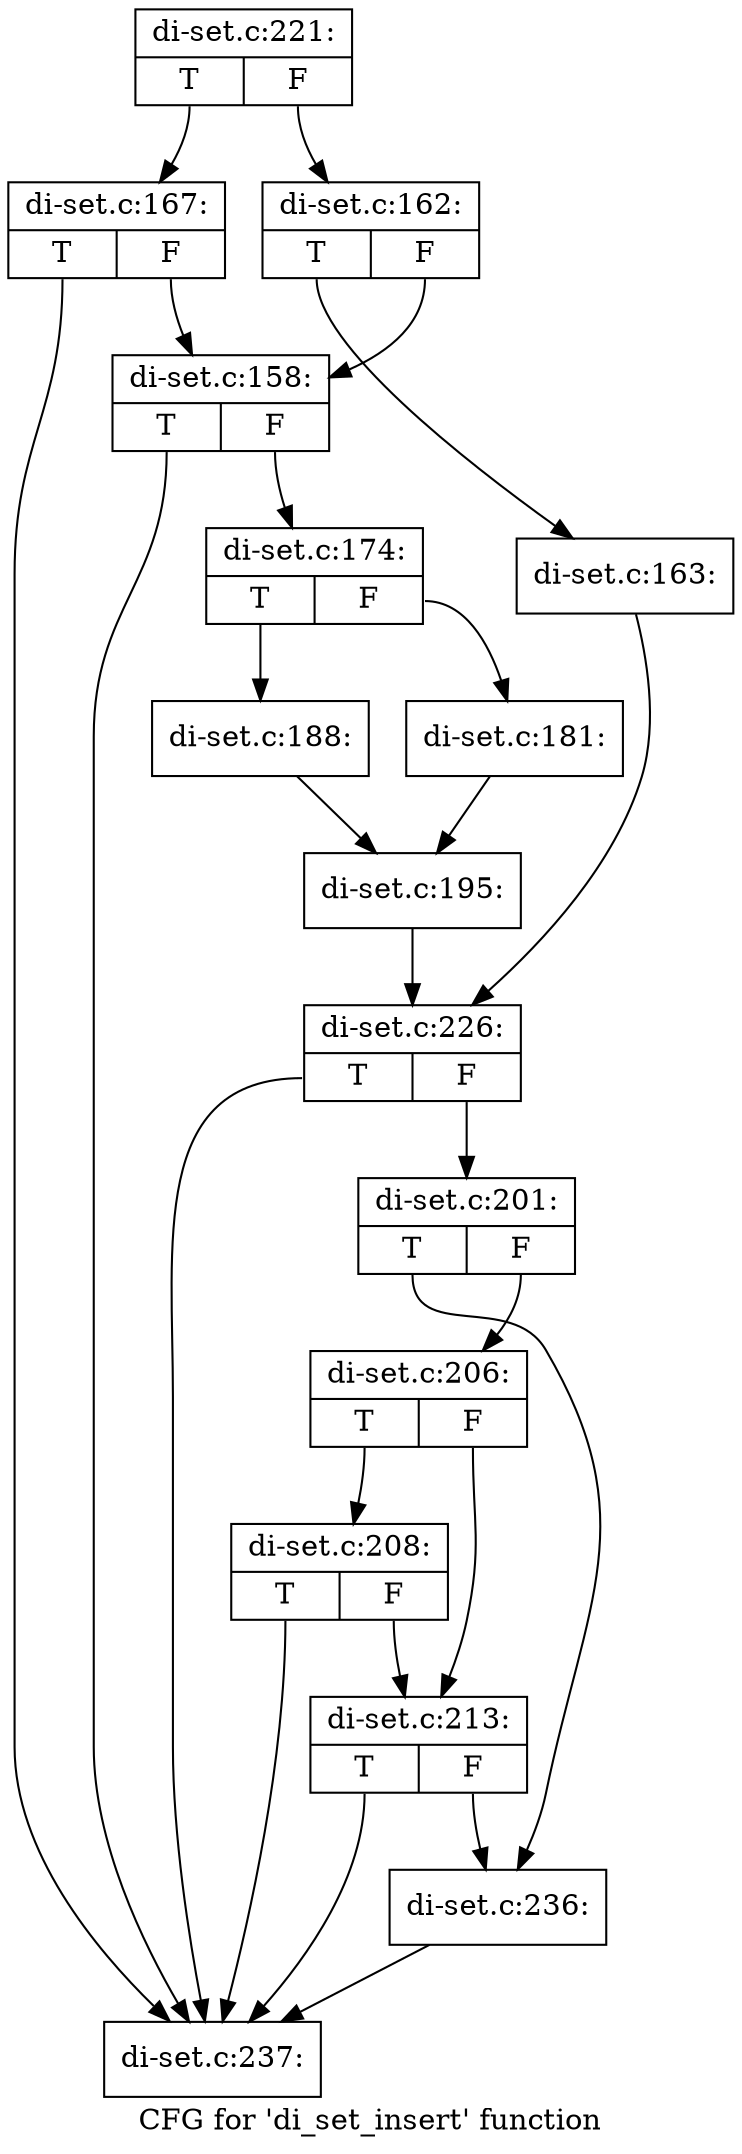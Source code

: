 digraph "CFG for 'di_set_insert' function" {
	label="CFG for 'di_set_insert' function";

	Node0xcba3780 [shape=record,label="{di-set.c:221:|{<s0>T|<s1>F}}"];
	Node0xcba3780:s0 -> Node0xcc9aaa0;
	Node0xcba3780:s1 -> Node0xcc99060;
	Node0xcc99060 [shape=record,label="{di-set.c:162:|{<s0>T|<s1>F}}"];
	Node0xcc99060:s0 -> Node0xccda890;
	Node0xcc99060:s1 -> Node0xcc9a440;
	Node0xccda890 [shape=record,label="{di-set.c:163:}"];
	Node0xccda890 -> Node0xcc929c0;
	Node0xcc9aaa0 [shape=record,label="{di-set.c:167:|{<s0>T|<s1>F}}"];
	Node0xcc9aaa0:s0 -> Node0xcc8f020;
	Node0xcc9aaa0:s1 -> Node0xcc9a440;
	Node0xcc9a440 [shape=record,label="{di-set.c:158:|{<s0>T|<s1>F}}"];
	Node0xcc9a440:s0 -> Node0xcc8f020;
	Node0xcc9a440:s1 -> Node0xcca8a50;
	Node0xcca8a50 [shape=record,label="{di-set.c:174:|{<s0>T|<s1>F}}"];
	Node0xcca8a50:s0 -> Node0xcc98d30;
	Node0xcca8a50:s1 -> Node0xcca6d30;
	Node0xcca6d30 [shape=record,label="{di-set.c:181:}"];
	Node0xcca6d30 -> Node0xcc99470;
	Node0xcc98d30 [shape=record,label="{di-set.c:188:}"];
	Node0xcc98d30 -> Node0xcc99470;
	Node0xcc99470 [shape=record,label="{di-set.c:195:}"];
	Node0xcc99470 -> Node0xcc929c0;
	Node0xcc929c0 [shape=record,label="{di-set.c:226:|{<s0>T|<s1>F}}"];
	Node0xcc929c0:s0 -> Node0xcc8f020;
	Node0xcc929c0:s1 -> Node0xcc8eb20;
	Node0xcc8eb20 [shape=record,label="{di-set.c:201:|{<s0>T|<s1>F}}"];
	Node0xcc8eb20:s0 -> Node0xcc8f820;
	Node0xcc8eb20:s1 -> Node0xcc98cd0;
	Node0xcc98cd0 [shape=record,label="{di-set.c:206:|{<s0>T|<s1>F}}"];
	Node0xcc98cd0:s0 -> Node0xcc90fc0;
	Node0xcc98cd0:s1 -> Node0xcd09900;
	Node0xcc90fc0 [shape=record,label="{di-set.c:208:|{<s0>T|<s1>F}}"];
	Node0xcc90fc0:s0 -> Node0xcc8f020;
	Node0xcc90fc0:s1 -> Node0xcd09900;
	Node0xcd09900 [shape=record,label="{di-set.c:213:|{<s0>T|<s1>F}}"];
	Node0xcd09900:s0 -> Node0xcc8f020;
	Node0xcd09900:s1 -> Node0xcc8f820;
	Node0xcc8f820 [shape=record,label="{di-set.c:236:}"];
	Node0xcc8f820 -> Node0xcc8f020;
	Node0xcc8f020 [shape=record,label="{di-set.c:237:}"];
}
